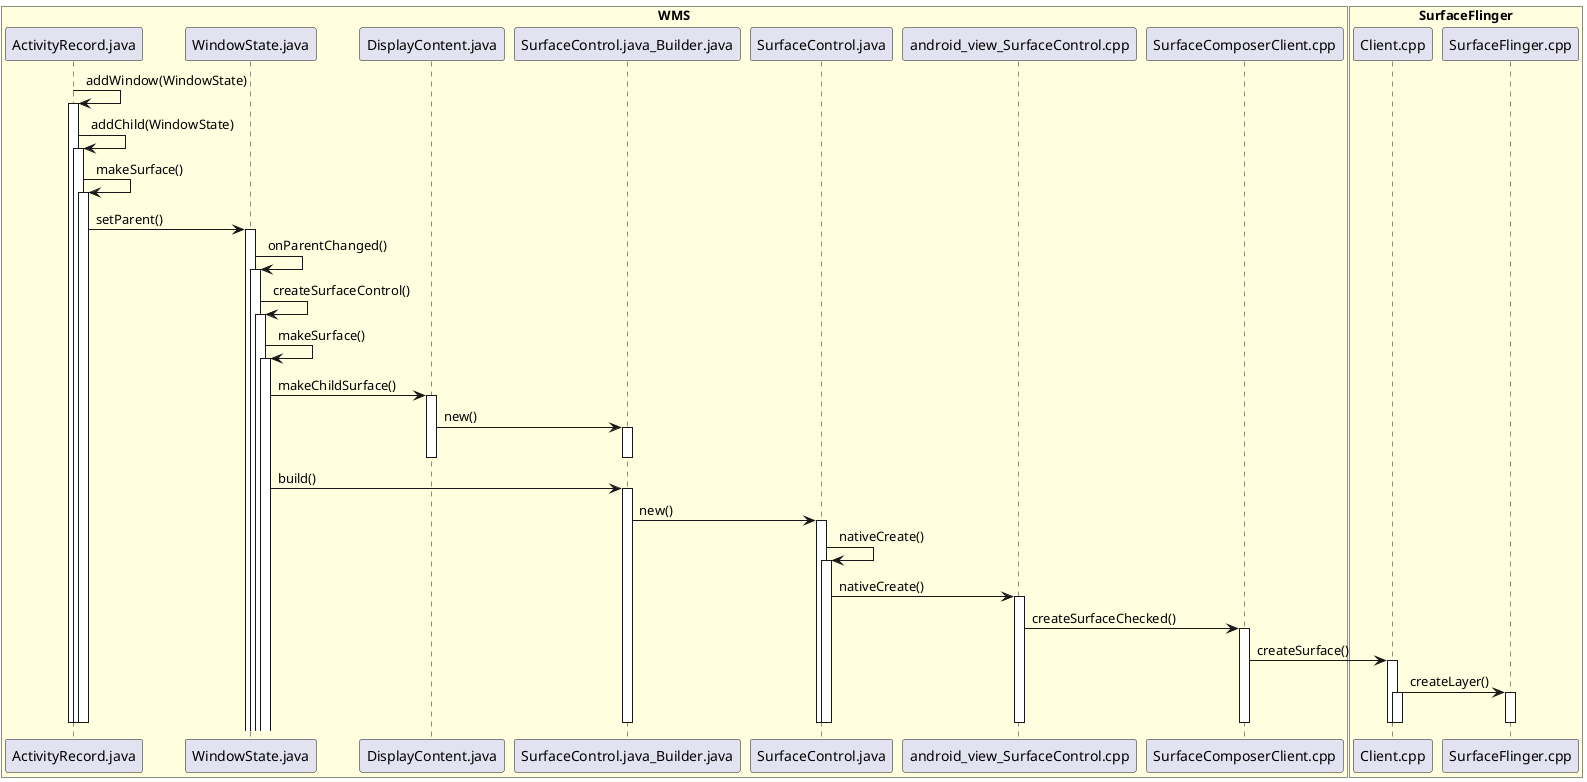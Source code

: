 @startuml

box "WMS" #LightYellow
participant ActivityRecord.java
participant WindowState.java
participant DisplayContent.java
participant SurfaceControl.java_Builder.java
participant SurfaceControl.java
participant android_view_SurfaceControl.cpp
participant SurfaceComposerClient.cpp
end box

box "SurfaceFlinger" #LightYellow
participant Client.cpp
participant SurfaceFlinger.cpp
end box

ActivityRecord.java -> ActivityRecord.java: addWindow(WindowState)
activate ActivityRecord.java
ActivityRecord.java -> ActivityRecord.java: addChild(WindowState)
activate ActivityRecord.java
ActivityRecord.java -> ActivityRecord.java: makeSurface()
activate ActivityRecord.java
ActivityRecord.java -> WindowState.java: setParent()
activate WindowState.java
WindowState.java -> WindowState.java: onParentChanged()
activate WindowState.java
WindowState.java -> WindowState.java: createSurfaceControl()
activate WindowState.java
WindowState.java -> WindowState.java: makeSurface()
activate WindowState.java
WindowState.java -> DisplayContent.java: makeChildSurface()
activate DisplayContent.java
DisplayContent.java -> SurfaceControl.java_Builder.java: new()
activate SurfaceControl.java_Builder.java
deactivate SurfaceControl.java_Builder.java
deactivate DisplayContent.java
WindowState.java -> SurfaceControl.java_Builder.java: build()
activate SurfaceControl.java_Builder.java
SurfaceControl.java_Builder.java -> SurfaceControl.java: new()
activate SurfaceControl.java
SurfaceControl.java -> SurfaceControl.java: nativeCreate()
activate SurfaceControl.java
SurfaceControl.java -> android_view_SurfaceControl.cpp: nativeCreate()
activate android_view_SurfaceControl.cpp
android_view_SurfaceControl.cpp -> SurfaceComposerClient.cpp: createSurfaceChecked()
activate SurfaceComposerClient.cpp
SurfaceComposerClient.cpp -> Client.cpp: createSurface()
activate Client.cpp
Client.cpp -> SurfaceFlinger.cpp: createLayer()
activate SurfaceFlinger.cpp
activate Client.cpp

deactivate Client.cpp
deactivate Client.cpp
deactivate SurfaceFlinger.cpp

deactivate android_view_SurfaceControl.cpp
deactivate SurfaceComposerClient.cpp
deactivate SurfaceControl.java
deactivate SurfaceControl.java
deactivate SurfaceControl.java_Builder.java
deactivate ActivityRecord.java
deactivate ActivityRecord.java
deactivate ActivityRecord.java
deactivate ActivityRecord.java
deactivate ActivityRecord.java
deactivate ActivityRecord.java



@enduml
